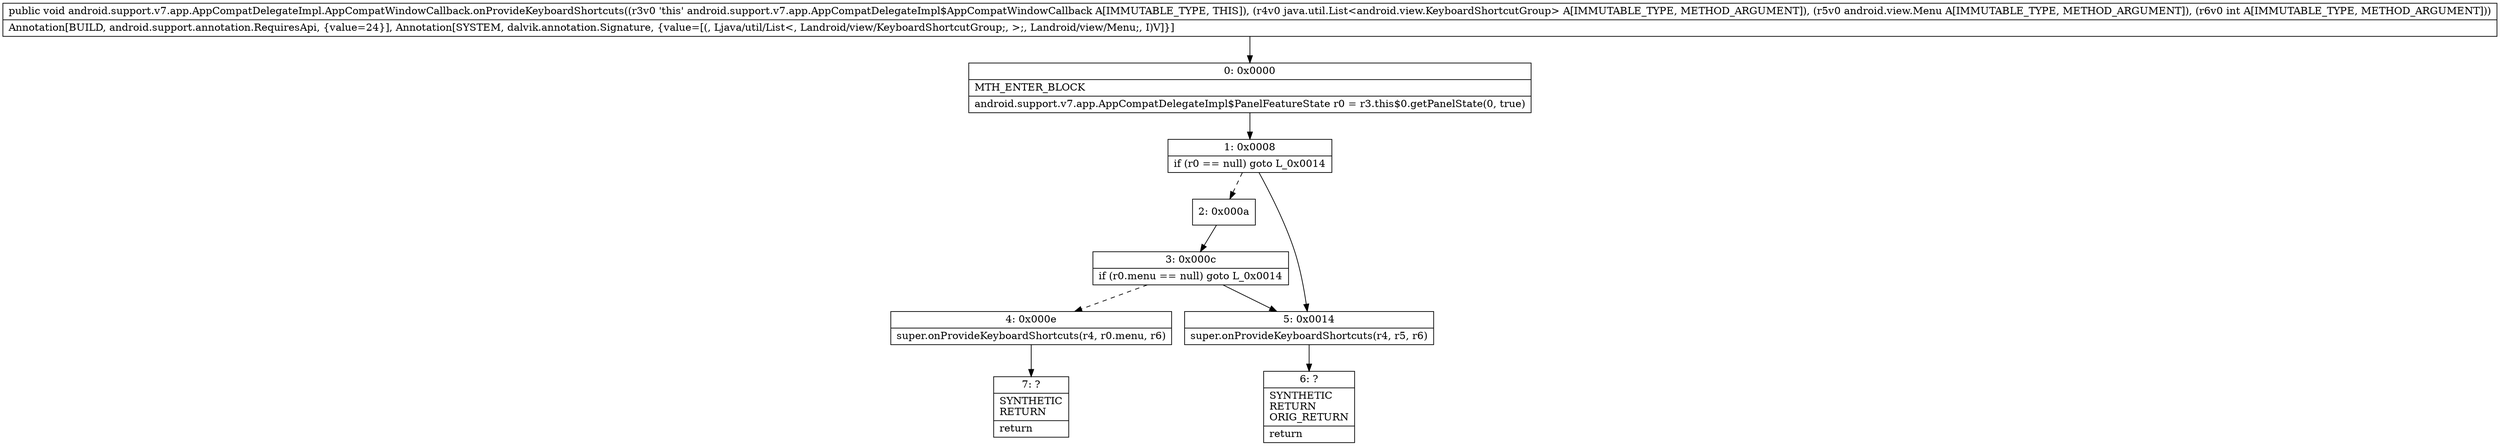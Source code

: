 digraph "CFG forandroid.support.v7.app.AppCompatDelegateImpl.AppCompatWindowCallback.onProvideKeyboardShortcuts(Ljava\/util\/List;Landroid\/view\/Menu;I)V" {
Node_0 [shape=record,label="{0\:\ 0x0000|MTH_ENTER_BLOCK\l|android.support.v7.app.AppCompatDelegateImpl$PanelFeatureState r0 = r3.this$0.getPanelState(0, true)\l}"];
Node_1 [shape=record,label="{1\:\ 0x0008|if (r0 == null) goto L_0x0014\l}"];
Node_2 [shape=record,label="{2\:\ 0x000a}"];
Node_3 [shape=record,label="{3\:\ 0x000c|if (r0.menu == null) goto L_0x0014\l}"];
Node_4 [shape=record,label="{4\:\ 0x000e|super.onProvideKeyboardShortcuts(r4, r0.menu, r6)\l}"];
Node_5 [shape=record,label="{5\:\ 0x0014|super.onProvideKeyboardShortcuts(r4, r5, r6)\l}"];
Node_6 [shape=record,label="{6\:\ ?|SYNTHETIC\lRETURN\lORIG_RETURN\l|return\l}"];
Node_7 [shape=record,label="{7\:\ ?|SYNTHETIC\lRETURN\l|return\l}"];
MethodNode[shape=record,label="{public void android.support.v7.app.AppCompatDelegateImpl.AppCompatWindowCallback.onProvideKeyboardShortcuts((r3v0 'this' android.support.v7.app.AppCompatDelegateImpl$AppCompatWindowCallback A[IMMUTABLE_TYPE, THIS]), (r4v0 java.util.List\<android.view.KeyboardShortcutGroup\> A[IMMUTABLE_TYPE, METHOD_ARGUMENT]), (r5v0 android.view.Menu A[IMMUTABLE_TYPE, METHOD_ARGUMENT]), (r6v0 int A[IMMUTABLE_TYPE, METHOD_ARGUMENT]))  | Annotation[BUILD, android.support.annotation.RequiresApi, \{value=24\}], Annotation[SYSTEM, dalvik.annotation.Signature, \{value=[(, Ljava\/util\/List\<, Landroid\/view\/KeyboardShortcutGroup;, \>;, Landroid\/view\/Menu;, I)V]\}]\l}"];
MethodNode -> Node_0;
Node_0 -> Node_1;
Node_1 -> Node_2[style=dashed];
Node_1 -> Node_5;
Node_2 -> Node_3;
Node_3 -> Node_4[style=dashed];
Node_3 -> Node_5;
Node_4 -> Node_7;
Node_5 -> Node_6;
}

